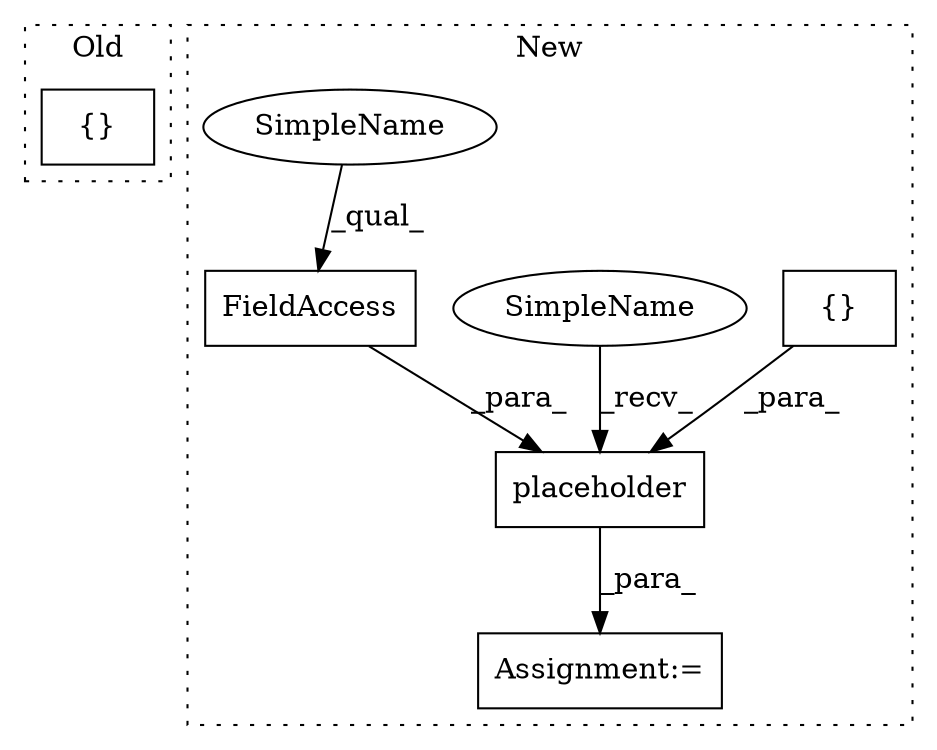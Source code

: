 digraph G {
subgraph cluster0 {
1 [label="{}" a="4" s="3016,3337" l="6,2" shape="box"];
label = "Old";
style="dotted";
}
subgraph cluster1 {
2 [label="placeholder" a="32" s="2938,2989" l="12,1" shape="box"];
3 [label="FieldAccess" a="22" s="2950" l="18" shape="box"];
4 [label="Assignment:=" a="7" s="2926" l="1" shape="box"];
5 [label="{}" a="4" s="2978" l="2" shape="box"];
6 [label="SimpleName" a="42" s="2927" l="10" shape="ellipse"];
7 [label="SimpleName" a="42" s="2950" l="10" shape="ellipse"];
label = "New";
style="dotted";
}
2 -> 4 [label="_para_"];
3 -> 2 [label="_para_"];
5 -> 2 [label="_para_"];
6 -> 2 [label="_recv_"];
7 -> 3 [label="_qual_"];
}